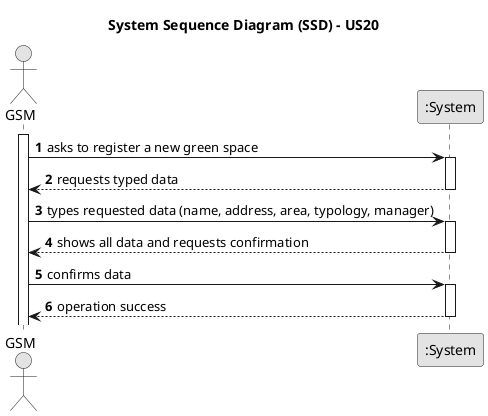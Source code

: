 @startuml
skinparam monochrome true
skinparam packageStyle rectangle
skinparam shadowing false

title System Sequence Diagram (SSD) - US20

autonumber

actor "GSM" as GSM
participant ":System" as System

activate GSM

    GSM -> System : asks to register a new green space
    activate System

        System --> GSM : requests typed data
    deactivate System

    GSM -> System : types requested data (name, address, area, typology, manager)
    activate System


        System --> GSM : shows all data and requests confirmation
    deactivate System

    GSM -> System : confirms data
    activate System

        System --> GSM : operation success
    deactivate System

@enduml